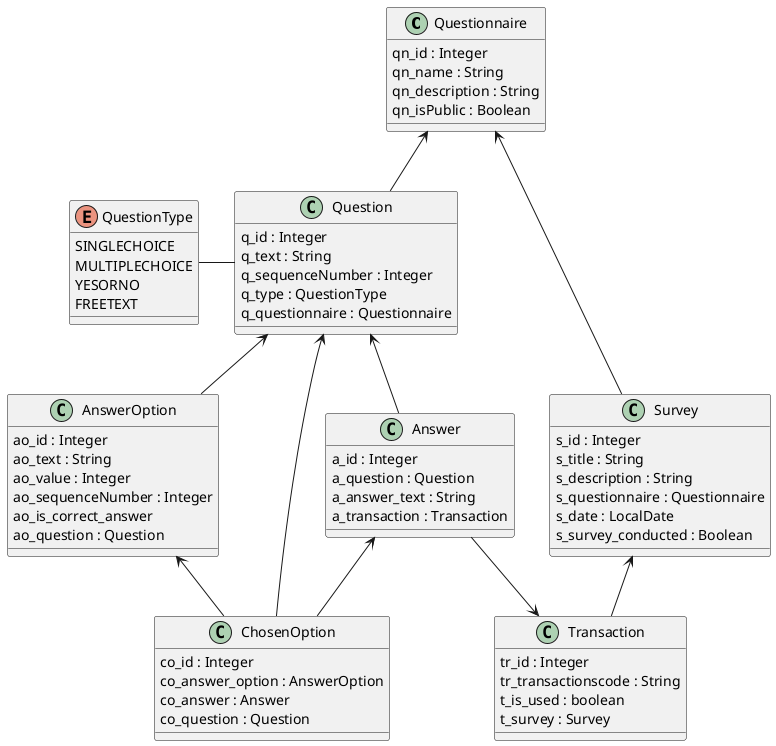 @startuml
'https://plantuml.com/class-diagram

class Questionnaire{
    qn_id : Integer
    qn_name : String
    qn_description : String
    qn_isPublic : Boolean
}

class Question{
    q_id : Integer
    q_text : String
    q_sequenceNumber : Integer
    q_type : QuestionType
    q_questionnaire : Questionnaire
}

class AnswerOption{
    ao_id : Integer
    ao_text : String
    ao_value : Integer
    ao_sequenceNumber : Integer
    ao_is_correct_answer
    ao_question : Question
}

class Answer{
    a_id : Integer
    a_question : Question
    a_answer_text : String
    a_transaction : Transaction
}

class ChosenOption{
    co_id : Integer
    co_answer_option : AnswerOption
    co_answer : Answer
    co_question : Question
}

class Survey{
    s_id : Integer
    s_title : String
    s_description : String
    s_questionnaire : Questionnaire
    s_date : LocalDate
    s_survey_conducted : Boolean
}

class Transaction{
    tr_id : Integer
    tr_transactionscode : String
    t_is_used : boolean
    t_survey : Survey
}

enum QuestionType {
SINGLECHOICE
MULTIPLECHOICE
YESORNO
FREETEXT
}

Transaction -up-> Survey
Survey -up-> Questionnaire
Question -up-> Questionnaire
Answer -up-> Question
AnswerOption -up-> Question
ChosenOption -up-> Answer
ChosenOption -up-> AnswerOption
Question -left- QuestionType
Answer -down-> Transaction
ChosenOption --> Question

@enduml
